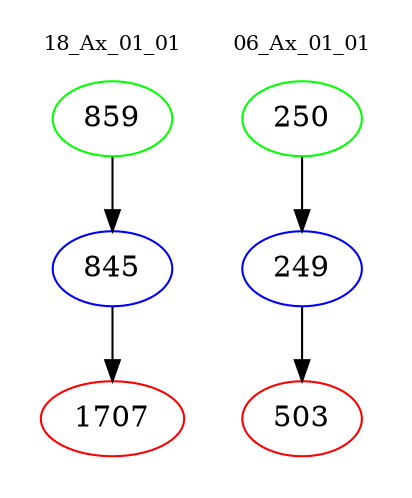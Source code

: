 digraph{
subgraph cluster_0 {
color = white
label = "18_Ax_01_01";
fontsize=10;
T0_859 [label="859", color="green"]
T0_859 -> T0_845 [color="black"]
T0_845 [label="845", color="blue"]
T0_845 -> T0_1707 [color="black"]
T0_1707 [label="1707", color="red"]
}
subgraph cluster_1 {
color = white
label = "06_Ax_01_01";
fontsize=10;
T1_250 [label="250", color="green"]
T1_250 -> T1_249 [color="black"]
T1_249 [label="249", color="blue"]
T1_249 -> T1_503 [color="black"]
T1_503 [label="503", color="red"]
}
}

